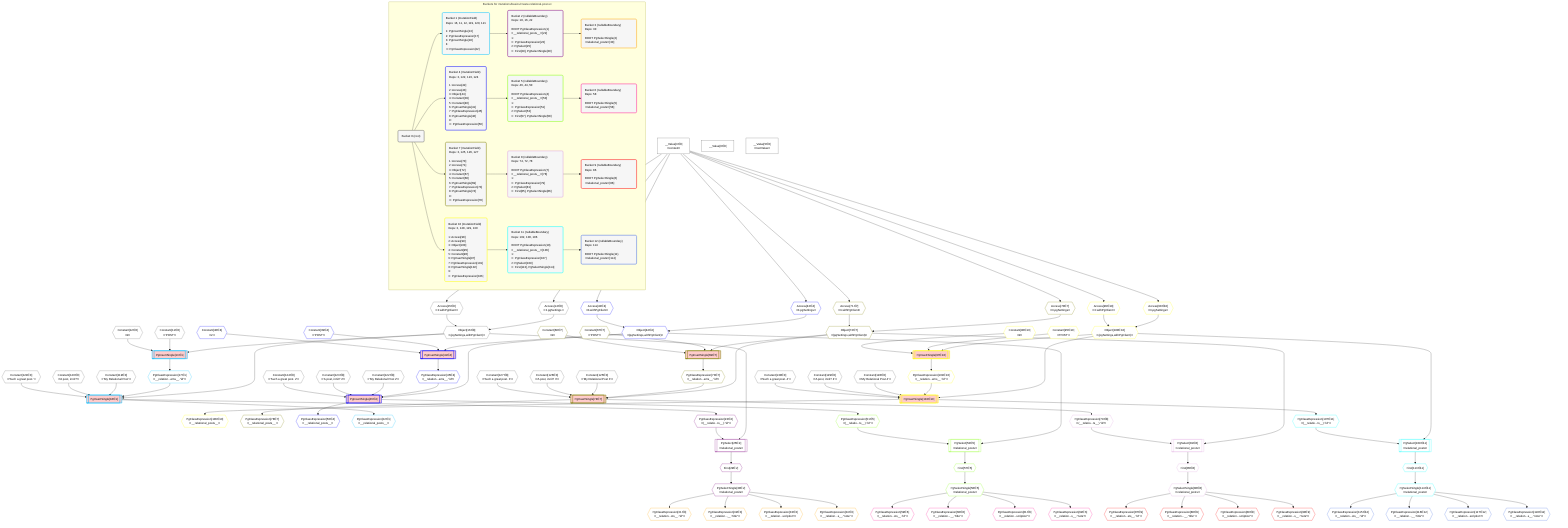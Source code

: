%%{init: {'themeVariables': { 'fontSize': '12px'}}}%%
graph TD
    classDef path fill:#eee,stroke:#000,color:#000
    classDef plan fill:#fff,stroke-width:1px,color:#000
    classDef itemplan fill:#fff,stroke-width:2px,color:#000
    classDef unbatchedplan fill:#dff,stroke-width:1px,color:#000
    classDef sideeffectplan fill:#fcc,stroke-width:2px,color:#000
    classDef bucket fill:#f6f6f6,color:#000,stroke-width:2px,text-align:left


    %% plan dependencies
    Object16{{"Object[16∈0]<br />ᐸ{pgSettings,withPgClient}ᐳ"}}:::plan
    Access14{{"Access[14∈0]<br />ᐸ3.pgSettingsᐳ"}}:::plan
    Access15{{"Access[15∈0]<br />ᐸ3.withPgClientᐳ"}}:::plan
    Access14 & Access15 --> Object16
    __Value3["__Value[3∈0]<br />ᐸcontextᐳ"]:::plan
    __Value3 --> Access14
    __Value3 --> Access15
    __Value0["__Value[0∈0]"]:::plan
    __Value5["__Value[5∈0]<br />ᐸrootValueᐳ"]:::plan
    Constant11{{"Constant[11∈0]<br />ᐸ'POST'ᐳ"}}:::plan
    Constant12{{"Constant[12∈0]<br />ᐸ2ᐳ"}}:::plan
    Constant119{{"Constant[119∈0]<br />ᐸ'My Relational Post'ᐳ"}}:::plan
    Constant120{{"Constant[120∈0]<br />ᐸ'A post, innit?'ᐳ"}}:::plan
    Constant121{{"Constant[121∈0]<br />ᐸ'Such a great post.'ᐳ"}}:::plan
    Constant122{{"Constant[122∈0]<br />ᐸ'My Relational Post 2'ᐳ"}}:::plan
    Constant123{{"Constant[123∈0]<br />ᐸ'A post, innit? 2'ᐳ"}}:::plan
    Constant124{{"Constant[124∈0]<br />ᐸ'Such a great post. 2'ᐳ"}}:::plan
    Constant125{{"Constant[125∈0]<br />ᐸ'My Relational Post 3'ᐳ"}}:::plan
    Constant126{{"Constant[126∈0]<br />ᐸ'A post, innit? 3'ᐳ"}}:::plan
    Constant127{{"Constant[127∈0]<br />ᐸ'Such a great post. 3'ᐳ"}}:::plan
    Constant128{{"Constant[128∈0]<br />ᐸ'My Relational Post 4'ᐳ"}}:::plan
    Constant129{{"Constant[129∈0]<br />ᐸ'A post, innit? 4'ᐳ"}}:::plan
    Constant130{{"Constant[130∈0]<br />ᐸ'Such a great post. 4'ᐳ"}}:::plan
    PgInsertSingle102[["PgInsertSingle[102∈10]"]]:::sideeffectplan
    Object100{{"Object[100∈10]<br />ᐸ{pgSettings,withPgClient}ᐳ"}}:::plan
    PgClassExpression101{{"PgClassExpression[101∈10]<br />ᐸ__relation...ems__.”id”ᐳ"}}:::plan
    Object100 & PgClassExpression101 & Constant128 & Constant129 & Constant130 --> PgInsertSingle102
    PgInsertSingle97[["PgInsertSingle[97∈10]"]]:::sideeffectplan
    Constant95{{"Constant[95∈10]<br />ᐸ'POST'ᐳ"}}:::plan
    Constant96{{"Constant[96∈10]<br />ᐸ2ᐳ"}}:::plan
    Object100 & Constant95 & Constant96 --> PgInsertSingle97
    Access98{{"Access[98∈10]<br />ᐸ3.pgSettingsᐳ"}}:::plan
    Access99{{"Access[99∈10]<br />ᐸ3.withPgClientᐳ"}}:::plan
    Access98 & Access99 --> Object100
    __Value3 --> Access98
    __Value3 --> Access99
    PgInsertSingle97 --> PgClassExpression101
    PgClassExpression106{{"PgClassExpression[106∈10]<br />ᐸ__relational_posts__ᐳ"}}:::plan
    PgInsertSingle102 --> PgClassExpression106
    PgInsertSingle74[["PgInsertSingle[74∈7]"]]:::sideeffectplan
    Object72{{"Object[72∈7]<br />ᐸ{pgSettings,withPgClient}ᐳ"}}:::plan
    PgClassExpression73{{"PgClassExpression[73∈7]<br />ᐸ__relation...ems__.”id”ᐳ"}}:::plan
    Object72 & PgClassExpression73 & Constant125 & Constant126 & Constant127 --> PgInsertSingle74
    PgInsertSingle69[["PgInsertSingle[69∈7]"]]:::sideeffectplan
    Constant67{{"Constant[67∈7]<br />ᐸ'POST'ᐳ"}}:::plan
    Constant68{{"Constant[68∈7]<br />ᐸ2ᐳ"}}:::plan
    Object72 & Constant67 & Constant68 --> PgInsertSingle69
    Access70{{"Access[70∈7]<br />ᐸ3.pgSettingsᐳ"}}:::plan
    Access71{{"Access[71∈7]<br />ᐸ3.withPgClientᐳ"}}:::plan
    Access70 & Access71 --> Object72
    __Value3 --> Access70
    __Value3 --> Access71
    PgInsertSingle69 --> PgClassExpression73
    PgClassExpression78{{"PgClassExpression[78∈7]<br />ᐸ__relational_posts__ᐳ"}}:::plan
    PgInsertSingle74 --> PgClassExpression78
    PgInsertSingle46[["PgInsertSingle[46∈4]"]]:::sideeffectplan
    Object44{{"Object[44∈4]<br />ᐸ{pgSettings,withPgClient}ᐳ"}}:::plan
    PgClassExpression45{{"PgClassExpression[45∈4]<br />ᐸ__relation...ems__.”id”ᐳ"}}:::plan
    Object44 & PgClassExpression45 & Constant122 & Constant123 & Constant124 --> PgInsertSingle46
    PgInsertSingle41[["PgInsertSingle[41∈4]"]]:::sideeffectplan
    Constant39{{"Constant[39∈4]<br />ᐸ'POST'ᐳ"}}:::plan
    Constant40{{"Constant[40∈4]<br />ᐸ2ᐳ"}}:::plan
    Object44 & Constant39 & Constant40 --> PgInsertSingle41
    Access42{{"Access[42∈4]<br />ᐸ3.pgSettingsᐳ"}}:::plan
    Access43{{"Access[43∈4]<br />ᐸ3.withPgClientᐳ"}}:::plan
    Access42 & Access43 --> Object44
    __Value3 --> Access42
    __Value3 --> Access43
    PgInsertSingle41 --> PgClassExpression45
    PgClassExpression50{{"PgClassExpression[50∈4]<br />ᐸ__relational_posts__ᐳ"}}:::plan
    PgInsertSingle46 --> PgClassExpression50
    PgInsertSingle18[["PgInsertSingle[18∈1]"]]:::sideeffectplan
    PgClassExpression17{{"PgClassExpression[17∈1]<br />ᐸ__relation...ems__.”id”ᐳ"}}:::plan
    Object16 & PgClassExpression17 & Constant119 & Constant120 & Constant121 --> PgInsertSingle18
    PgInsertSingle13[["PgInsertSingle[13∈1]"]]:::sideeffectplan
    Object16 & Constant11 & Constant12 --> PgInsertSingle13
    PgInsertSingle13 --> PgClassExpression17
    PgClassExpression22{{"PgClassExpression[22∈1]<br />ᐸ__relational_posts__ᐳ"}}:::plan
    PgInsertSingle18 --> PgClassExpression22
    PgSelect25[["PgSelect[25∈2]<br />ᐸrelational_postsᐳ"]]:::plan
    PgClassExpression23{{"PgClassExpression[23∈2]<br />ᐸ(__relatio...ts__).”id”ᐳ"}}:::plan
    Object16 & PgClassExpression23 --> PgSelect25
    PgSelect53[["PgSelect[53∈5]<br />ᐸrelational_postsᐳ"]]:::plan
    PgClassExpression51{{"PgClassExpression[51∈5]<br />ᐸ(__relatio...ts__).”id”ᐳ"}}:::plan
    Object44 & PgClassExpression51 --> PgSelect53
    PgSelect81[["PgSelect[81∈8]<br />ᐸrelational_postsᐳ"]]:::plan
    PgClassExpression79{{"PgClassExpression[79∈8]<br />ᐸ(__relatio...ts__).”id”ᐳ"}}:::plan
    Object72 & PgClassExpression79 --> PgSelect81
    PgSelect109[["PgSelect[109∈11]<br />ᐸrelational_postsᐳ"]]:::plan
    PgClassExpression107{{"PgClassExpression[107∈11]<br />ᐸ(__relatio...ts__).”id”ᐳ"}}:::plan
    Object100 & PgClassExpression107 --> PgSelect109
    PgInsertSingle18 --> PgClassExpression23
    First29{{"First[29∈2]"}}:::plan
    PgSelect25 --> First29
    PgSelectSingle30{{"PgSelectSingle[30∈2]<br />ᐸrelational_postsᐳ"}}:::plan
    First29 --> PgSelectSingle30
    PgInsertSingle46 --> PgClassExpression51
    First57{{"First[57∈5]"}}:::plan
    PgSelect53 --> First57
    PgSelectSingle58{{"PgSelectSingle[58∈5]<br />ᐸrelational_postsᐳ"}}:::plan
    First57 --> PgSelectSingle58
    PgInsertSingle74 --> PgClassExpression79
    First85{{"First[85∈8]"}}:::plan
    PgSelect81 --> First85
    PgSelectSingle86{{"PgSelectSingle[86∈8]<br />ᐸrelational_postsᐳ"}}:::plan
    First85 --> PgSelectSingle86
    PgInsertSingle102 --> PgClassExpression107
    First113{{"First[113∈11]"}}:::plan
    PgSelect109 --> First113
    PgSelectSingle114{{"PgSelectSingle[114∈11]<br />ᐸrelational_postsᐳ"}}:::plan
    First113 --> PgSelectSingle114
    PgClassExpression31{{"PgClassExpression[31∈3]<br />ᐸ__relation...sts__.”id”ᐳ"}}:::plan
    PgSelectSingle30 --> PgClassExpression31
    PgClassExpression32{{"PgClassExpression[32∈3]<br />ᐸ__relation...__.”title”ᐳ"}}:::plan
    PgSelectSingle30 --> PgClassExpression32
    PgClassExpression33{{"PgClassExpression[33∈3]<br />ᐸ__relation...scription”ᐳ"}}:::plan
    PgSelectSingle30 --> PgClassExpression33
    PgClassExpression34{{"PgClassExpression[34∈3]<br />ᐸ__relation...s__.”note”ᐳ"}}:::plan
    PgSelectSingle30 --> PgClassExpression34
    PgClassExpression59{{"PgClassExpression[59∈6]<br />ᐸ__relation...sts__.”id”ᐳ"}}:::plan
    PgSelectSingle58 --> PgClassExpression59
    PgClassExpression60{{"PgClassExpression[60∈6]<br />ᐸ__relation...__.”title”ᐳ"}}:::plan
    PgSelectSingle58 --> PgClassExpression60
    PgClassExpression61{{"PgClassExpression[61∈6]<br />ᐸ__relation...scription”ᐳ"}}:::plan
    PgSelectSingle58 --> PgClassExpression61
    PgClassExpression62{{"PgClassExpression[62∈6]<br />ᐸ__relation...s__.”note”ᐳ"}}:::plan
    PgSelectSingle58 --> PgClassExpression62
    PgClassExpression87{{"PgClassExpression[87∈9]<br />ᐸ__relation...sts__.”id”ᐳ"}}:::plan
    PgSelectSingle86 --> PgClassExpression87
    PgClassExpression88{{"PgClassExpression[88∈9]<br />ᐸ__relation...__.”title”ᐳ"}}:::plan
    PgSelectSingle86 --> PgClassExpression88
    PgClassExpression89{{"PgClassExpression[89∈9]<br />ᐸ__relation...scription”ᐳ"}}:::plan
    PgSelectSingle86 --> PgClassExpression89
    PgClassExpression90{{"PgClassExpression[90∈9]<br />ᐸ__relation...s__.”note”ᐳ"}}:::plan
    PgSelectSingle86 --> PgClassExpression90
    PgClassExpression115{{"PgClassExpression[115∈12]<br />ᐸ__relation...sts__.”id”ᐳ"}}:::plan
    PgSelectSingle114 --> PgClassExpression115
    PgClassExpression116{{"PgClassExpression[116∈12]<br />ᐸ__relation...__.”title”ᐳ"}}:::plan
    PgSelectSingle114 --> PgClassExpression116
    PgClassExpression117{{"PgClassExpression[117∈12]<br />ᐸ__relation...scription”ᐳ"}}:::plan
    PgSelectSingle114 --> PgClassExpression117
    PgClassExpression118{{"PgClassExpression[118∈12]<br />ᐸ__relation...s__.”note”ᐳ"}}:::plan
    PgSelectSingle114 --> PgClassExpression118

    %% define steps

    subgraph "Buckets for mutations/basics/create-relational-post-x4"
    Bucket0("Bucket 0 (root)"):::bucket
    classDef bucket0 stroke:#696969
    class Bucket0,__Value0,__Value3,__Value5,Constant11,Constant12,Access14,Access15,Object16,Constant119,Constant120,Constant121,Constant122,Constant123,Constant124,Constant125,Constant126,Constant127,Constant128,Constant129,Constant130 bucket0
    Bucket1("Bucket 1 (mutationField)<br />Deps: 16, 11, 12, 119, 120, 121<br /><br />1: PgInsertSingle[13]<br />2: PgClassExpression[17]<br />3: PgInsertSingle[18]<br />4: <br />ᐳ: PgClassExpression[22]"):::bucket
    classDef bucket1 stroke:#00bfff
    class Bucket1,PgInsertSingle13,PgClassExpression17,PgInsertSingle18,PgClassExpression22 bucket1
    Bucket2("Bucket 2 (nullableBoundary)<br />Deps: 18, 16, 22<br /><br />ROOT PgClassExpression{1}ᐸ__relational_posts__ᐳ[22]<br />1: <br />ᐳ: PgClassExpression[23]<br />2: PgSelect[25]<br />ᐳ: First[29], PgSelectSingle[30]"):::bucket
    classDef bucket2 stroke:#7f007f
    class Bucket2,PgClassExpression23,PgSelect25,First29,PgSelectSingle30 bucket2
    Bucket3("Bucket 3 (nullableBoundary)<br />Deps: 30<br /><br />ROOT PgSelectSingle{2}ᐸrelational_postsᐳ[30]"):::bucket
    classDef bucket3 stroke:#ffa500
    class Bucket3,PgClassExpression31,PgClassExpression32,PgClassExpression33,PgClassExpression34 bucket3
    Bucket4("Bucket 4 (mutationField)<br />Deps: 3, 122, 123, 124<br /><br />1: Access[42]<br />2: Access[43]<br />3: Object[44]<br />4: Constant[39]<br />5: Constant[40]<br />6: PgInsertSingle[41]<br />7: PgClassExpression[45]<br />8: PgInsertSingle[46]<br />9: <br />ᐳ: PgClassExpression[50]"):::bucket
    classDef bucket4 stroke:#0000ff
    class Bucket4,Constant39,Constant40,PgInsertSingle41,Access42,Access43,Object44,PgClassExpression45,PgInsertSingle46,PgClassExpression50 bucket4
    Bucket5("Bucket 5 (nullableBoundary)<br />Deps: 46, 44, 50<br /><br />ROOT PgClassExpression{4}ᐸ__relational_posts__ᐳ[50]<br />1: <br />ᐳ: PgClassExpression[51]<br />2: PgSelect[53]<br />ᐳ: First[57], PgSelectSingle[58]"):::bucket
    classDef bucket5 stroke:#7fff00
    class Bucket5,PgClassExpression51,PgSelect53,First57,PgSelectSingle58 bucket5
    Bucket6("Bucket 6 (nullableBoundary)<br />Deps: 58<br /><br />ROOT PgSelectSingle{5}ᐸrelational_postsᐳ[58]"):::bucket
    classDef bucket6 stroke:#ff1493
    class Bucket6,PgClassExpression59,PgClassExpression60,PgClassExpression61,PgClassExpression62 bucket6
    Bucket7("Bucket 7 (mutationField)<br />Deps: 3, 125, 126, 127<br /><br />1: Access[70]<br />2: Access[71]<br />3: Object[72]<br />4: Constant[67]<br />5: Constant[68]<br />6: PgInsertSingle[69]<br />7: PgClassExpression[73]<br />8: PgInsertSingle[74]<br />9: <br />ᐳ: PgClassExpression[78]"):::bucket
    classDef bucket7 stroke:#808000
    class Bucket7,Constant67,Constant68,PgInsertSingle69,Access70,Access71,Object72,PgClassExpression73,PgInsertSingle74,PgClassExpression78 bucket7
    Bucket8("Bucket 8 (nullableBoundary)<br />Deps: 74, 72, 78<br /><br />ROOT PgClassExpression{7}ᐸ__relational_posts__ᐳ[78]<br />1: <br />ᐳ: PgClassExpression[79]<br />2: PgSelect[81]<br />ᐳ: First[85], PgSelectSingle[86]"):::bucket
    classDef bucket8 stroke:#dda0dd
    class Bucket8,PgClassExpression79,PgSelect81,First85,PgSelectSingle86 bucket8
    Bucket9("Bucket 9 (nullableBoundary)<br />Deps: 86<br /><br />ROOT PgSelectSingle{8}ᐸrelational_postsᐳ[86]"):::bucket
    classDef bucket9 stroke:#ff0000
    class Bucket9,PgClassExpression87,PgClassExpression88,PgClassExpression89,PgClassExpression90 bucket9
    Bucket10("Bucket 10 (mutationField)<br />Deps: 3, 128, 129, 130<br /><br />1: Access[98]<br />2: Access[99]<br />3: Object[100]<br />4: Constant[95]<br />5: Constant[96]<br />6: PgInsertSingle[97]<br />7: PgClassExpression[101]<br />8: PgInsertSingle[102]<br />9: <br />ᐳ: PgClassExpression[106]"):::bucket
    classDef bucket10 stroke:#ffff00
    class Bucket10,Constant95,Constant96,PgInsertSingle97,Access98,Access99,Object100,PgClassExpression101,PgInsertSingle102,PgClassExpression106 bucket10
    Bucket11("Bucket 11 (nullableBoundary)<br />Deps: 102, 100, 106<br /><br />ROOT PgClassExpression{10}ᐸ__relational_posts__ᐳ[106]<br />1: <br />ᐳ: PgClassExpression[107]<br />2: PgSelect[109]<br />ᐳ: First[113], PgSelectSingle[114]"):::bucket
    classDef bucket11 stroke:#00ffff
    class Bucket11,PgClassExpression107,PgSelect109,First113,PgSelectSingle114 bucket11
    Bucket12("Bucket 12 (nullableBoundary)<br />Deps: 114<br /><br />ROOT PgSelectSingle{11}ᐸrelational_postsᐳ[114]"):::bucket
    classDef bucket12 stroke:#4169e1
    class Bucket12,PgClassExpression115,PgClassExpression116,PgClassExpression117,PgClassExpression118 bucket12
    Bucket0 --> Bucket1 & Bucket4 & Bucket7 & Bucket10
    Bucket1 --> Bucket2
    Bucket2 --> Bucket3
    Bucket4 --> Bucket5
    Bucket5 --> Bucket6
    Bucket7 --> Bucket8
    Bucket8 --> Bucket9
    Bucket10 --> Bucket11
    Bucket11 --> Bucket12
    end